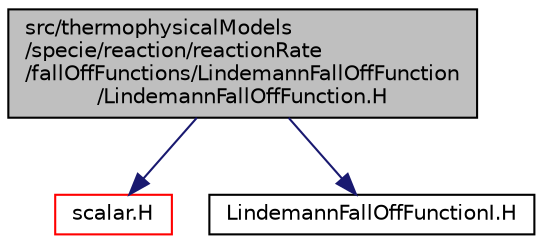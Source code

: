 digraph "src/thermophysicalModels/specie/reaction/reactionRate/fallOffFunctions/LindemannFallOffFunction/LindemannFallOffFunction.H"
{
  bgcolor="transparent";
  edge [fontname="Helvetica",fontsize="10",labelfontname="Helvetica",labelfontsize="10"];
  node [fontname="Helvetica",fontsize="10",shape=record];
  Node1 [label="src/thermophysicalModels\l/specie/reaction/reactionRate\l/fallOffFunctions/LindemannFallOffFunction\l/LindemannFallOffFunction.H",height=0.2,width=0.4,color="black", fillcolor="grey75", style="filled", fontcolor="black"];
  Node1 -> Node2 [color="midnightblue",fontsize="10",style="solid",fontname="Helvetica"];
  Node2 [label="scalar.H",height=0.2,width=0.4,color="red",URL="$a09266.html"];
  Node1 -> Node3 [color="midnightblue",fontsize="10",style="solid",fontname="Helvetica"];
  Node3 [label="LindemannFallOffFunctionI.H",height=0.2,width=0.4,color="black",URL="$a10446.html"];
}
